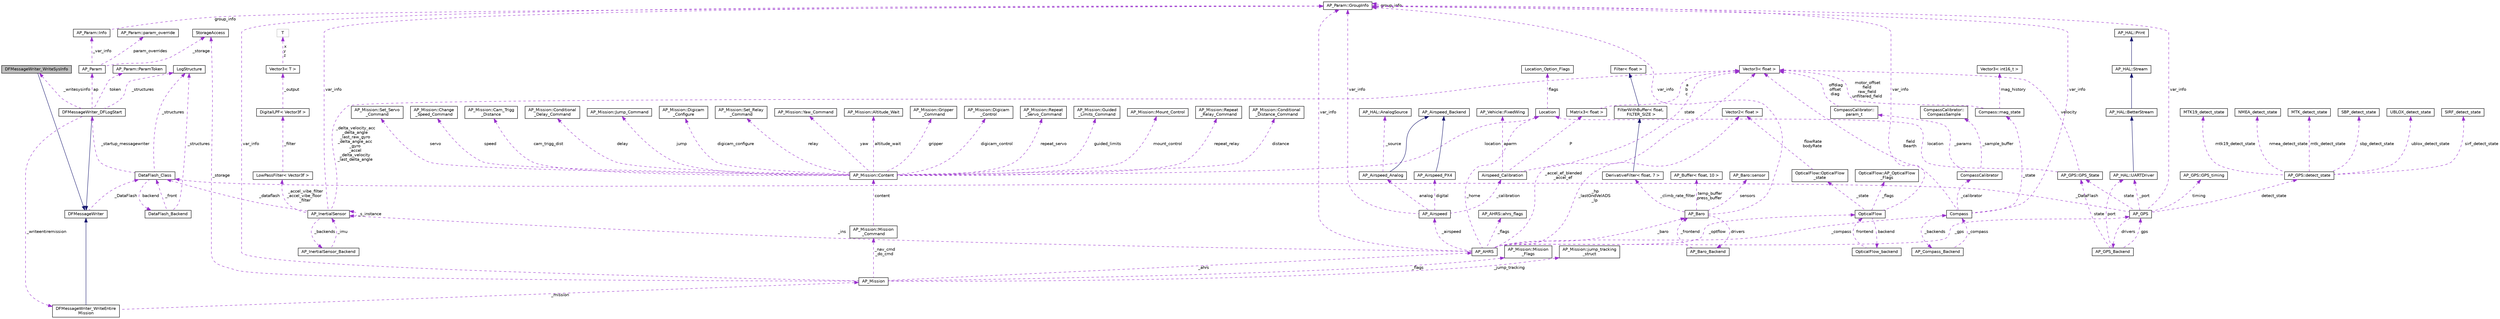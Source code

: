 digraph "DFMessageWriter_WriteSysInfo"
{
 // INTERACTIVE_SVG=YES
  edge [fontname="Helvetica",fontsize="10",labelfontname="Helvetica",labelfontsize="10"];
  node [fontname="Helvetica",fontsize="10",shape=record];
  Node1 [label="DFMessageWriter_WriteSysInfo",height=0.2,width=0.4,color="black", fillcolor="grey75", style="filled", fontcolor="black"];
  Node2 -> Node1 [dir="back",color="midnightblue",fontsize="10",style="solid",fontname="Helvetica"];
  Node2 [label="DFMessageWriter",height=0.2,width=0.4,color="black", fillcolor="white", style="filled",URL="$classDFMessageWriter.html"];
  Node3 -> Node2 [dir="back",color="darkorchid3",fontsize="10",style="dashed",label=" _DataFlash" ,fontname="Helvetica"];
  Node3 [label="DataFlash_Class",height=0.2,width=0.4,color="black", fillcolor="white", style="filled",URL="$classDataFlash__Class.html"];
  Node4 -> Node3 [dir="back",color="darkorchid3",fontsize="10",style="dashed",label=" _structures" ,fontname="Helvetica"];
  Node4 [label="LogStructure",height=0.2,width=0.4,color="black", fillcolor="white", style="filled",URL="$structLogStructure.html"];
  Node5 -> Node3 [dir="back",color="darkorchid3",fontsize="10",style="dashed",label=" backend" ,fontname="Helvetica"];
  Node5 [label="DataFlash_Backend",height=0.2,width=0.4,color="black", fillcolor="white", style="filled",URL="$classDataFlash__Backend.html"];
  Node4 -> Node5 [dir="back",color="darkorchid3",fontsize="10",style="dashed",label=" _structures" ,fontname="Helvetica"];
  Node3 -> Node5 [dir="back",color="darkorchid3",fontsize="10",style="dashed",label=" _front" ,fontname="Helvetica"];
  Node6 -> Node3 [dir="back",color="darkorchid3",fontsize="10",style="dashed",label=" _startup_messagewriter" ,fontname="Helvetica"];
  Node6 [label="DFMessageWriter_DFLogStart",height=0.2,width=0.4,color="black", fillcolor="white", style="filled",URL="$classDFMessageWriter__DFLogStart.html"];
  Node2 -> Node6 [dir="back",color="midnightblue",fontsize="10",style="solid",fontname="Helvetica"];
  Node7 -> Node6 [dir="back",color="darkorchid3",fontsize="10",style="dashed",label=" _writeentiremission" ,fontname="Helvetica"];
  Node7 [label="DFMessageWriter_WriteEntire\lMission",height=0.2,width=0.4,color="black", fillcolor="white", style="filled",URL="$classDFMessageWriter__WriteEntireMission.html"];
  Node2 -> Node7 [dir="back",color="midnightblue",fontsize="10",style="solid",fontname="Helvetica"];
  Node8 -> Node7 [dir="back",color="darkorchid3",fontsize="10",style="dashed",label=" _mission" ,fontname="Helvetica"];
  Node8 [label="AP_Mission",height=0.2,width=0.4,color="black", fillcolor="white", style="filled",URL="$classAP__Mission.html",tooltip="Object managing Mission. "];
  Node9 -> Node8 [dir="back",color="darkorchid3",fontsize="10",style="dashed",label=" _storage" ,fontname="Helvetica"];
  Node9 [label="StorageAccess",height=0.2,width=0.4,color="black", fillcolor="white", style="filled",URL="$classStorageAccess.html"];
  Node10 -> Node8 [dir="back",color="darkorchid3",fontsize="10",style="dashed",label=" _nav_cmd\n_do_cmd" ,fontname="Helvetica"];
  Node10 [label="AP_Mission::Mission\l_Command",height=0.2,width=0.4,color="black", fillcolor="white", style="filled",URL="$structAP__Mission_1_1Mission__Command.html"];
  Node11 -> Node10 [dir="back",color="darkorchid3",fontsize="10",style="dashed",label=" content" ,fontname="Helvetica"];
  Node11 [label="AP_Mission::Content",height=0.2,width=0.4,color="black", fillcolor="white", style="filled",URL="$unionAP__Mission_1_1Content.html"];
  Node12 -> Node11 [dir="back",color="darkorchid3",fontsize="10",style="dashed",label=" guided_limits" ,fontname="Helvetica"];
  Node12 [label="AP_Mission::Guided\l_Limits_Command",height=0.2,width=0.4,color="black", fillcolor="white", style="filled",URL="$structAP__Mission_1_1Guided__Limits__Command.html"];
  Node13 -> Node11 [dir="back",color="darkorchid3",fontsize="10",style="dashed",label=" mount_control" ,fontname="Helvetica"];
  Node13 [label="AP_Mission::Mount_Control",height=0.2,width=0.4,color="black", fillcolor="white", style="filled",URL="$structAP__Mission_1_1Mount__Control.html"];
  Node14 -> Node11 [dir="back",color="darkorchid3",fontsize="10",style="dashed",label=" repeat_relay" ,fontname="Helvetica"];
  Node14 [label="AP_Mission::Repeat\l_Relay_Command",height=0.2,width=0.4,color="black", fillcolor="white", style="filled",URL="$structAP__Mission_1_1Repeat__Relay__Command.html"];
  Node15 -> Node11 [dir="back",color="darkorchid3",fontsize="10",style="dashed",label=" distance" ,fontname="Helvetica"];
  Node15 [label="AP_Mission::Conditional\l_Distance_Command",height=0.2,width=0.4,color="black", fillcolor="white", style="filled",URL="$structAP__Mission_1_1Conditional__Distance__Command.html"];
  Node16 -> Node11 [dir="back",color="darkorchid3",fontsize="10",style="dashed",label=" servo" ,fontname="Helvetica"];
  Node16 [label="AP_Mission::Set_Servo\l_Command",height=0.2,width=0.4,color="black", fillcolor="white", style="filled",URL="$structAP__Mission_1_1Set__Servo__Command.html"];
  Node17 -> Node11 [dir="back",color="darkorchid3",fontsize="10",style="dashed",label=" speed" ,fontname="Helvetica"];
  Node17 [label="AP_Mission::Change\l_Speed_Command",height=0.2,width=0.4,color="black", fillcolor="white", style="filled",URL="$structAP__Mission_1_1Change__Speed__Command.html"];
  Node18 -> Node11 [dir="back",color="darkorchid3",fontsize="10",style="dashed",label=" cam_trigg_dist" ,fontname="Helvetica"];
  Node18 [label="AP_Mission::Cam_Trigg\l_Distance",height=0.2,width=0.4,color="black", fillcolor="white", style="filled",URL="$structAP__Mission_1_1Cam__Trigg__Distance.html"];
  Node19 -> Node11 [dir="back",color="darkorchid3",fontsize="10",style="dashed",label=" delay" ,fontname="Helvetica"];
  Node19 [label="AP_Mission::Conditional\l_Delay_Command",height=0.2,width=0.4,color="black", fillcolor="white", style="filled",URL="$structAP__Mission_1_1Conditional__Delay__Command.html"];
  Node20 -> Node11 [dir="back",color="darkorchid3",fontsize="10",style="dashed",label=" jump" ,fontname="Helvetica"];
  Node20 [label="AP_Mission::Jump_Command",height=0.2,width=0.4,color="black", fillcolor="white", style="filled",URL="$structAP__Mission_1_1Jump__Command.html"];
  Node21 -> Node11 [dir="back",color="darkorchid3",fontsize="10",style="dashed",label=" location" ,fontname="Helvetica"];
  Node21 [label="Location",height=0.2,width=0.4,color="black", fillcolor="white", style="filled",URL="$structLocation.html"];
  Node22 -> Node21 [dir="back",color="darkorchid3",fontsize="10",style="dashed",label=" flags" ,fontname="Helvetica"];
  Node22 [label="Location_Option_Flags",height=0.2,width=0.4,color="black", fillcolor="white", style="filled",URL="$structLocation__Option__Flags.html"];
  Node23 -> Node11 [dir="back",color="darkorchid3",fontsize="10",style="dashed",label=" digicam_configure" ,fontname="Helvetica"];
  Node23 [label="AP_Mission::Digicam\l_Configure",height=0.2,width=0.4,color="black", fillcolor="white", style="filled",URL="$structAP__Mission_1_1Digicam__Configure.html"];
  Node24 -> Node11 [dir="back",color="darkorchid3",fontsize="10",style="dashed",label=" relay" ,fontname="Helvetica"];
  Node24 [label="AP_Mission::Set_Relay\l_Command",height=0.2,width=0.4,color="black", fillcolor="white", style="filled",URL="$structAP__Mission_1_1Set__Relay__Command.html"];
  Node25 -> Node11 [dir="back",color="darkorchid3",fontsize="10",style="dashed",label=" yaw" ,fontname="Helvetica"];
  Node25 [label="AP_Mission::Yaw_Command",height=0.2,width=0.4,color="black", fillcolor="white", style="filled",URL="$structAP__Mission_1_1Yaw__Command.html"];
  Node26 -> Node11 [dir="back",color="darkorchid3",fontsize="10",style="dashed",label=" altitude_wait" ,fontname="Helvetica"];
  Node26 [label="AP_Mission::Altitude_Wait",height=0.2,width=0.4,color="black", fillcolor="white", style="filled",URL="$structAP__Mission_1_1Altitude__Wait.html"];
  Node27 -> Node11 [dir="back",color="darkorchid3",fontsize="10",style="dashed",label=" gripper" ,fontname="Helvetica"];
  Node27 [label="AP_Mission::Gripper\l_Command",height=0.2,width=0.4,color="black", fillcolor="white", style="filled",URL="$structAP__Mission_1_1Gripper__Command.html"];
  Node28 -> Node11 [dir="back",color="darkorchid3",fontsize="10",style="dashed",label=" digicam_control" ,fontname="Helvetica"];
  Node28 [label="AP_Mission::Digicam\l_Control",height=0.2,width=0.4,color="black", fillcolor="white", style="filled",URL="$structAP__Mission_1_1Digicam__Control.html"];
  Node29 -> Node11 [dir="back",color="darkorchid3",fontsize="10",style="dashed",label=" repeat_servo" ,fontname="Helvetica"];
  Node29 [label="AP_Mission::Repeat\l_Servo_Command",height=0.2,width=0.4,color="black", fillcolor="white", style="filled",URL="$structAP__Mission_1_1Repeat__Servo__Command.html"];
  Node30 -> Node8 [dir="back",color="darkorchid3",fontsize="10",style="dashed",label=" var_info" ,fontname="Helvetica"];
  Node30 [label="AP_Param::GroupInfo",height=0.2,width=0.4,color="black", fillcolor="white", style="filled",URL="$structAP__Param_1_1GroupInfo.html"];
  Node30 -> Node30 [dir="back",color="darkorchid3",fontsize="10",style="dashed",label=" group_info" ,fontname="Helvetica"];
  Node31 -> Node8 [dir="back",color="darkorchid3",fontsize="10",style="dashed",label=" _flags" ,fontname="Helvetica"];
  Node31 [label="AP_Mission::Mission\l_Flags",height=0.2,width=0.4,color="black", fillcolor="white", style="filled",URL="$structAP__Mission_1_1Mission__Flags.html"];
  Node32 -> Node8 [dir="back",color="darkorchid3",fontsize="10",style="dashed",label=" _ahrs" ,fontname="Helvetica"];
  Node32 [label="AP_AHRS",height=0.2,width=0.4,color="black", fillcolor="white", style="filled",URL="$classAP__AHRS.html"];
  Node33 -> Node32 [dir="back",color="darkorchid3",fontsize="10",style="dashed",label=" _flags" ,fontname="Helvetica"];
  Node33 [label="AP_AHRS::ahrs_flags",height=0.2,width=0.4,color="black", fillcolor="white", style="filled",URL="$structAP__AHRS_1_1ahrs__flags.html"];
  Node34 -> Node32 [dir="back",color="darkorchid3",fontsize="10",style="dashed",label=" _baro" ,fontname="Helvetica"];
  Node34 [label="AP_Baro",height=0.2,width=0.4,color="black", fillcolor="white", style="filled",URL="$classAP__Baro.html"];
  Node35 -> Node34 [dir="back",color="darkorchid3",fontsize="10",style="dashed",label=" sensors" ,fontname="Helvetica"];
  Node35 [label="AP_Baro::sensor",height=0.2,width=0.4,color="black", fillcolor="white", style="filled",URL="$structAP__Baro_1_1sensor.html"];
  Node36 -> Node34 [dir="back",color="darkorchid3",fontsize="10",style="dashed",label=" temp_buffer\npress_buffer" ,fontname="Helvetica"];
  Node36 [label="AP_Buffer\< float, 10 \>",height=0.2,width=0.4,color="black", fillcolor="white", style="filled",URL="$classAP__Buffer.html"];
  Node37 -> Node34 [dir="back",color="darkorchid3",fontsize="10",style="dashed",label=" _climb_rate_filter" ,fontname="Helvetica"];
  Node37 [label="DerivativeFilter\< float, 7 \>",height=0.2,width=0.4,color="black", fillcolor="white", style="filled",URL="$classDerivativeFilter.html"];
  Node38 -> Node37 [dir="back",color="midnightblue",fontsize="10",style="solid",fontname="Helvetica"];
  Node38 [label="FilterWithBuffer\< float,\l FILTER_SIZE \>",height=0.2,width=0.4,color="black", fillcolor="white", style="filled",URL="$classFilterWithBuffer.html"];
  Node39 -> Node38 [dir="back",color="midnightblue",fontsize="10",style="solid",fontname="Helvetica"];
  Node39 [label="Filter\< float \>",height=0.2,width=0.4,color="black", fillcolor="white", style="filled",URL="$classFilter.html"];
  Node30 -> Node34 [dir="back",color="darkorchid3",fontsize="10",style="dashed",label=" var_info" ,fontname="Helvetica"];
  Node40 -> Node34 [dir="back",color="darkorchid3",fontsize="10",style="dashed",label=" drivers" ,fontname="Helvetica"];
  Node40 [label="AP_Baro_Backend",height=0.2,width=0.4,color="black", fillcolor="white", style="filled",URL="$classAP__Baro__Backend.html",tooltip="-*- tab-width: 4; Mode: C++; c-basic-offset: 4; indent-tabs-mode: nil -*- "];
  Node34 -> Node40 [dir="back",color="darkorchid3",fontsize="10",style="dashed",label=" _frontend" ,fontname="Helvetica"];
  Node41 -> Node32 [dir="back",color="darkorchid3",fontsize="10",style="dashed",label=" _optflow" ,fontname="Helvetica"];
  Node41 [label="OpticalFlow",height=0.2,width=0.4,color="black", fillcolor="white", style="filled",URL="$classOpticalFlow.html"];
  Node30 -> Node41 [dir="back",color="darkorchid3",fontsize="10",style="dashed",label=" var_info" ,fontname="Helvetica"];
  Node42 -> Node41 [dir="back",color="darkorchid3",fontsize="10",style="dashed",label=" _state" ,fontname="Helvetica"];
  Node42 [label="OpticalFlow::OpticalFlow\l_state",height=0.2,width=0.4,color="black", fillcolor="white", style="filled",URL="$structOpticalFlow_1_1OpticalFlow__state.html"];
  Node43 -> Node42 [dir="back",color="darkorchid3",fontsize="10",style="dashed",label=" flowRate\nbodyRate" ,fontname="Helvetica"];
  Node43 [label="Vector2\< float \>",height=0.2,width=0.4,color="black", fillcolor="white", style="filled",URL="$structVector2.html"];
  Node44 -> Node41 [dir="back",color="darkorchid3",fontsize="10",style="dashed",label=" backend" ,fontname="Helvetica"];
  Node44 [label="OpticalFlow_backend",height=0.2,width=0.4,color="black", fillcolor="white", style="filled",URL="$classOpticalFlow__backend.html"];
  Node41 -> Node44 [dir="back",color="darkorchid3",fontsize="10",style="dashed",label=" frontend" ,fontname="Helvetica"];
  Node45 -> Node41 [dir="back",color="darkorchid3",fontsize="10",style="dashed",label=" _flags" ,fontname="Helvetica"];
  Node45 [label="OpticalFlow::AP_OpticalFlow\l_Flags",height=0.2,width=0.4,color="black", fillcolor="white", style="filled",URL="$structOpticalFlow_1_1AP__OpticalFlow__Flags.html"];
  Node30 -> Node32 [dir="back",color="darkorchid3",fontsize="10",style="dashed",label=" var_info" ,fontname="Helvetica"];
  Node46 -> Node32 [dir="back",color="darkorchid3",fontsize="10",style="dashed",label=" _accel_ef_blended\n_accel_ef" ,fontname="Helvetica"];
  Node46 [label="Vector3\< float \>",height=0.2,width=0.4,color="black", fillcolor="white", style="filled",URL="$classVector3.html"];
  Node47 -> Node32 [dir="back",color="darkorchid3",fontsize="10",style="dashed",label=" _ins" ,fontname="Helvetica"];
  Node47 [label="AP_InertialSensor",height=0.2,width=0.4,color="black", fillcolor="white", style="filled",URL="$classAP__InertialSensor.html"];
  Node48 -> Node47 [dir="back",color="darkorchid3",fontsize="10",style="dashed",label=" _accel_vibe_filter\n_accel_vibe_floor\l_filter" ,fontname="Helvetica"];
  Node48 [label="LowPassFilter\< Vector3f \>",height=0.2,width=0.4,color="black", fillcolor="white", style="filled",URL="$classLowPassFilter.html"];
  Node49 -> Node48 [dir="back",color="darkorchid3",fontsize="10",style="dashed",label=" _filter" ,fontname="Helvetica"];
  Node49 [label="DigitalLPF\< Vector3f \>",height=0.2,width=0.4,color="black", fillcolor="white", style="filled",URL="$classDigitalLPF.html"];
  Node50 -> Node49 [dir="back",color="darkorchid3",fontsize="10",style="dashed",label=" _output" ,fontname="Helvetica"];
  Node50 [label="Vector3\< T \>",height=0.2,width=0.4,color="black", fillcolor="white", style="filled",URL="$classVector3.html"];
  Node51 -> Node50 [dir="back",color="darkorchid3",fontsize="10",style="dashed",label=" x\ny\nz" ,fontname="Helvetica"];
  Node51 [label="T",height=0.2,width=0.4,color="grey75", fillcolor="white", style="filled"];
  Node52 -> Node47 [dir="back",color="darkorchid3",fontsize="10",style="dashed",label=" _backends" ,fontname="Helvetica"];
  Node52 [label="AP_InertialSensor_Backend",height=0.2,width=0.4,color="black", fillcolor="white", style="filled",URL="$classAP__InertialSensor__Backend.html"];
  Node47 -> Node52 [dir="back",color="darkorchid3",fontsize="10",style="dashed",label=" _imu" ,fontname="Helvetica"];
  Node3 -> Node47 [dir="back",color="darkorchid3",fontsize="10",style="dashed",label=" _dataflash" ,fontname="Helvetica"];
  Node30 -> Node47 [dir="back",color="darkorchid3",fontsize="10",style="dashed",label=" var_info" ,fontname="Helvetica"];
  Node47 -> Node47 [dir="back",color="darkorchid3",fontsize="10",style="dashed",label=" _s_instance" ,fontname="Helvetica"];
  Node46 -> Node47 [dir="back",color="darkorchid3",fontsize="10",style="dashed",label=" _delta_velocity_acc\n_delta_angle\n_last_raw_gyro\n_delta_angle_acc\n_gyro\n_accel\n_delta_velocity\n_last_delta_angle" ,fontname="Helvetica"];
  Node53 -> Node32 [dir="back",color="darkorchid3",fontsize="10",style="dashed",label=" _airspeed" ,fontname="Helvetica"];
  Node53 [label="AP_Airspeed",height=0.2,width=0.4,color="black", fillcolor="white", style="filled",URL="$classAP__Airspeed.html"];
  Node54 -> Node53 [dir="back",color="darkorchid3",fontsize="10",style="dashed",label=" analog" ,fontname="Helvetica"];
  Node54 [label="AP_Airspeed_Analog",height=0.2,width=0.4,color="black", fillcolor="white", style="filled",URL="$classAP__Airspeed__Analog.html",tooltip="-*- tab-width: 4; Mode: C++; c-basic-offset: 4; indent-tabs-mode: nil -*- "];
  Node55 -> Node54 [dir="back",color="midnightblue",fontsize="10",style="solid",fontname="Helvetica"];
  Node55 [label="AP_Airspeed_Backend",height=0.2,width=0.4,color="black", fillcolor="white", style="filled",URL="$classAP__Airspeed__Backend.html",tooltip="-*- tab-width: 4; Mode: C++; c-basic-offset: 4; indent-tabs-mode: nil -*- "];
  Node56 -> Node54 [dir="back",color="darkorchid3",fontsize="10",style="dashed",label=" _source" ,fontname="Helvetica"];
  Node56 [label="AP_HAL::AnalogSource",height=0.2,width=0.4,color="black", fillcolor="white", style="filled",URL="$classAP__HAL_1_1AnalogSource.html"];
  Node30 -> Node53 [dir="back",color="darkorchid3",fontsize="10",style="dashed",label=" var_info" ,fontname="Helvetica"];
  Node57 -> Node53 [dir="back",color="darkorchid3",fontsize="10",style="dashed",label=" digital" ,fontname="Helvetica"];
  Node57 [label="AP_Airspeed_PX4",height=0.2,width=0.4,color="black", fillcolor="white", style="filled",URL="$classAP__Airspeed__PX4.html",tooltip="-*- tab-width: 4; Mode: C++; c-basic-offset: 4; indent-tabs-mode: nil -*- "];
  Node55 -> Node57 [dir="back",color="midnightblue",fontsize="10",style="solid",fontname="Helvetica"];
  Node58 -> Node53 [dir="back",color="darkorchid3",fontsize="10",style="dashed",label=" _calibration" ,fontname="Helvetica"];
  Node58 [label="Airspeed_Calibration",height=0.2,width=0.4,color="black", fillcolor="white", style="filled",URL="$classAirspeed__Calibration.html",tooltip="-*- tab-width: 4; Mode: C++; c-basic-offset: 4; indent-tabs-mode: nil -*- "];
  Node59 -> Node58 [dir="back",color="darkorchid3",fontsize="10",style="dashed",label=" P" ,fontname="Helvetica"];
  Node59 [label="Matrix3\< float \>",height=0.2,width=0.4,color="black", fillcolor="white", style="filled",URL="$classMatrix3.html"];
  Node46 -> Node59 [dir="back",color="darkorchid3",fontsize="10",style="dashed",label=" a\nb\nc" ,fontname="Helvetica"];
  Node46 -> Node58 [dir="back",color="darkorchid3",fontsize="10",style="dashed",label=" state" ,fontname="Helvetica"];
  Node60 -> Node58 [dir="back",color="darkorchid3",fontsize="10",style="dashed",label=" aparm" ,fontname="Helvetica"];
  Node60 [label="AP_Vehicle::FixedWing",height=0.2,width=0.4,color="black", fillcolor="white", style="filled",URL="$structAP__Vehicle_1_1FixedWing.html"];
  Node43 -> Node32 [dir="back",color="darkorchid3",fontsize="10",style="dashed",label=" _hp\n_lastGndVelADS\n_lp" ,fontname="Helvetica"];
  Node61 -> Node32 [dir="back",color="darkorchid3",fontsize="10",style="dashed",label=" _gps" ,fontname="Helvetica"];
  Node61 [label="AP_GPS",height=0.2,width=0.4,color="black", fillcolor="white", style="filled",URL="$classAP__GPS.html"];
  Node62 -> Node61 [dir="back",color="darkorchid3",fontsize="10",style="dashed",label=" detect_state" ,fontname="Helvetica"];
  Node62 [label="AP_GPS::detect_state",height=0.2,width=0.4,color="black", fillcolor="white", style="filled",URL="$structAP__GPS_1_1detect__state.html"];
  Node63 -> Node62 [dir="back",color="darkorchid3",fontsize="10",style="dashed",label=" sbp_detect_state" ,fontname="Helvetica"];
  Node63 [label="SBP_detect_state",height=0.2,width=0.4,color="black", fillcolor="white", style="filled",URL="$structSBP__detect__state.html"];
  Node64 -> Node62 [dir="back",color="darkorchid3",fontsize="10",style="dashed",label=" ublox_detect_state" ,fontname="Helvetica"];
  Node64 [label="UBLOX_detect_state",height=0.2,width=0.4,color="black", fillcolor="white", style="filled",URL="$structUBLOX__detect__state.html"];
  Node65 -> Node62 [dir="back",color="darkorchid3",fontsize="10",style="dashed",label=" sirf_detect_state" ,fontname="Helvetica"];
  Node65 [label="SIRF_detect_state",height=0.2,width=0.4,color="black", fillcolor="white", style="filled",URL="$structSIRF__detect__state.html"];
  Node66 -> Node62 [dir="back",color="darkorchid3",fontsize="10",style="dashed",label=" mtk19_detect_state" ,fontname="Helvetica"];
  Node66 [label="MTK19_detect_state",height=0.2,width=0.4,color="black", fillcolor="white", style="filled",URL="$structMTK19__detect__state.html"];
  Node67 -> Node62 [dir="back",color="darkorchid3",fontsize="10",style="dashed",label=" nmea_detect_state" ,fontname="Helvetica"];
  Node67 [label="NMEA_detect_state",height=0.2,width=0.4,color="black", fillcolor="white", style="filled",URL="$structNMEA__detect__state.html"];
  Node68 -> Node62 [dir="back",color="darkorchid3",fontsize="10",style="dashed",label=" mtk_detect_state" ,fontname="Helvetica"];
  Node68 [label="MTK_detect_state",height=0.2,width=0.4,color="black", fillcolor="white", style="filled",URL="$structMTK__detect__state.html"];
  Node69 -> Node61 [dir="back",color="darkorchid3",fontsize="10",style="dashed",label=" timing" ,fontname="Helvetica"];
  Node69 [label="AP_GPS::GPS_timing",height=0.2,width=0.4,color="black", fillcolor="white", style="filled",URL="$structAP__GPS_1_1GPS__timing.html"];
  Node70 -> Node61 [dir="back",color="darkorchid3",fontsize="10",style="dashed",label=" drivers" ,fontname="Helvetica"];
  Node70 [label="AP_GPS_Backend",height=0.2,width=0.4,color="black", fillcolor="white", style="filled",URL="$classAP__GPS__Backend.html"];
  Node71 -> Node70 [dir="back",color="darkorchid3",fontsize="10",style="dashed",label=" port" ,fontname="Helvetica"];
  Node71 [label="AP_HAL::UARTDriver",height=0.2,width=0.4,color="black", fillcolor="white", style="filled",URL="$classAP__HAL_1_1UARTDriver.html"];
  Node72 -> Node71 [dir="back",color="midnightblue",fontsize="10",style="solid",fontname="Helvetica"];
  Node72 [label="AP_HAL::BetterStream",height=0.2,width=0.4,color="black", fillcolor="white", style="filled",URL="$classAP__HAL_1_1BetterStream.html"];
  Node73 -> Node72 [dir="back",color="midnightblue",fontsize="10",style="solid",fontname="Helvetica"];
  Node73 [label="AP_HAL::Stream",height=0.2,width=0.4,color="black", fillcolor="white", style="filled",URL="$classAP__HAL_1_1Stream.html"];
  Node74 -> Node73 [dir="back",color="midnightblue",fontsize="10",style="solid",fontname="Helvetica"];
  Node74 [label="AP_HAL::Print",height=0.2,width=0.4,color="black", fillcolor="white", style="filled",URL="$classAP__HAL_1_1Print.html"];
  Node61 -> Node70 [dir="back",color="darkorchid3",fontsize="10",style="dashed",label=" gps" ,fontname="Helvetica"];
  Node75 -> Node70 [dir="back",color="darkorchid3",fontsize="10",style="dashed",label=" state" ,fontname="Helvetica"];
  Node75 [label="AP_GPS::GPS_State",height=0.2,width=0.4,color="black", fillcolor="white", style="filled",URL="$structAP__GPS_1_1GPS__State.html"];
  Node46 -> Node75 [dir="back",color="darkorchid3",fontsize="10",style="dashed",label=" velocity" ,fontname="Helvetica"];
  Node21 -> Node75 [dir="back",color="darkorchid3",fontsize="10",style="dashed",label=" location" ,fontname="Helvetica"];
  Node3 -> Node61 [dir="back",color="darkorchid3",fontsize="10",style="dashed",label=" _DataFlash" ,fontname="Helvetica"];
  Node71 -> Node61 [dir="back",color="darkorchid3",fontsize="10",style="dashed",label=" _port" ,fontname="Helvetica"];
  Node30 -> Node61 [dir="back",color="darkorchid3",fontsize="10",style="dashed",label=" var_info" ,fontname="Helvetica"];
  Node75 -> Node61 [dir="back",color="darkorchid3",fontsize="10",style="dashed",label=" state" ,fontname="Helvetica"];
  Node21 -> Node32 [dir="back",color="darkorchid3",fontsize="10",style="dashed",label=" _home" ,fontname="Helvetica"];
  Node76 -> Node32 [dir="back",color="darkorchid3",fontsize="10",style="dashed",label=" _compass" ,fontname="Helvetica"];
  Node76 [label="Compass",height=0.2,width=0.4,color="black", fillcolor="white", style="filled",URL="$classCompass.html"];
  Node30 -> Node76 [dir="back",color="darkorchid3",fontsize="10",style="dashed",label=" var_info" ,fontname="Helvetica"];
  Node46 -> Node76 [dir="back",color="darkorchid3",fontsize="10",style="dashed",label=" field\nBearth" ,fontname="Helvetica"];
  Node77 -> Node76 [dir="back",color="darkorchid3",fontsize="10",style="dashed",label=" _calibrator" ,fontname="Helvetica"];
  Node77 [label="CompassCalibrator",height=0.2,width=0.4,color="black", fillcolor="white", style="filled",URL="$classCompassCalibrator.html"];
  Node78 -> Node77 [dir="back",color="darkorchid3",fontsize="10",style="dashed",label=" _params" ,fontname="Helvetica"];
  Node78 [label="CompassCalibrator::\lparam_t",height=0.2,width=0.4,color="black", fillcolor="white", style="filled",URL="$classCompassCalibrator_1_1param__t.html"];
  Node46 -> Node78 [dir="back",color="darkorchid3",fontsize="10",style="dashed",label=" offdiag\noffset\ndiag" ,fontname="Helvetica"];
  Node79 -> Node77 [dir="back",color="darkorchid3",fontsize="10",style="dashed",label=" _sample_buffer" ,fontname="Helvetica"];
  Node79 [label="CompassCalibrator::\lCompassSample",height=0.2,width=0.4,color="black", fillcolor="white", style="filled",URL="$classCompassCalibrator_1_1CompassSample.html"];
  Node80 -> Node76 [dir="back",color="darkorchid3",fontsize="10",style="dashed",label=" _backends" ,fontname="Helvetica"];
  Node80 [label="AP_Compass_Backend",height=0.2,width=0.4,color="black", fillcolor="white", style="filled",URL="$classAP__Compass__Backend.html"];
  Node76 -> Node80 [dir="back",color="darkorchid3",fontsize="10",style="dashed",label=" _compass" ,fontname="Helvetica"];
  Node81 -> Node76 [dir="back",color="darkorchid3",fontsize="10",style="dashed",label=" _state" ,fontname="Helvetica"];
  Node81 [label="Compass::mag_state",height=0.2,width=0.4,color="black", fillcolor="white", style="filled",URL="$structCompass_1_1mag__state.html"];
  Node46 -> Node81 [dir="back",color="darkorchid3",fontsize="10",style="dashed",label=" motor_offset\nfield\nraw_field\nunfiltered_field" ,fontname="Helvetica"];
  Node82 -> Node81 [dir="back",color="darkorchid3",fontsize="10",style="dashed",label=" mag_history" ,fontname="Helvetica"];
  Node82 [label="Vector3\< int16_t \>",height=0.2,width=0.4,color="black", fillcolor="white", style="filled",URL="$classVector3.html"];
  Node83 -> Node8 [dir="back",color="darkorchid3",fontsize="10",style="dashed",label=" _jump_tracking" ,fontname="Helvetica"];
  Node83 [label="AP_Mission::jump_tracking\l_struct",height=0.2,width=0.4,color="black", fillcolor="white", style="filled",URL="$structAP__Mission_1_1jump__tracking__struct.html"];
  Node1 -> Node6 [dir="back",color="darkorchid3",fontsize="10",style="dashed",label=" _writesysinfo" ,fontname="Helvetica"];
  Node84 -> Node6 [dir="back",color="darkorchid3",fontsize="10",style="dashed",label=" token" ,fontname="Helvetica"];
  Node84 [label="AP_Param::ParamToken",height=0.2,width=0.4,color="black", fillcolor="white", style="filled",URL="$structAP__Param_1_1ParamToken.html"];
  Node4 -> Node6 [dir="back",color="darkorchid3",fontsize="10",style="dashed",label=" _structures" ,fontname="Helvetica"];
  Node85 -> Node6 [dir="back",color="darkorchid3",fontsize="10",style="dashed",label=" ap" ,fontname="Helvetica"];
  Node85 [label="AP_Param",height=0.2,width=0.4,color="black", fillcolor="white", style="filled",URL="$classAP__Param.html"];
  Node9 -> Node85 [dir="back",color="darkorchid3",fontsize="10",style="dashed",label=" _storage" ,fontname="Helvetica"];
  Node86 -> Node85 [dir="back",color="darkorchid3",fontsize="10",style="dashed",label=" _var_info" ,fontname="Helvetica"];
  Node86 [label="AP_Param::Info",height=0.2,width=0.4,color="black", fillcolor="white", style="filled",URL="$structAP__Param_1_1Info.html"];
  Node30 -> Node86 [dir="back",color="darkorchid3",fontsize="10",style="dashed",label=" group_info" ,fontname="Helvetica"];
  Node87 -> Node85 [dir="back",color="darkorchid3",fontsize="10",style="dashed",label=" param_overrides" ,fontname="Helvetica"];
  Node87 [label="AP_Param::param_override",height=0.2,width=0.4,color="black", fillcolor="white", style="filled",URL="$structAP__Param_1_1param__override.html"];
}
